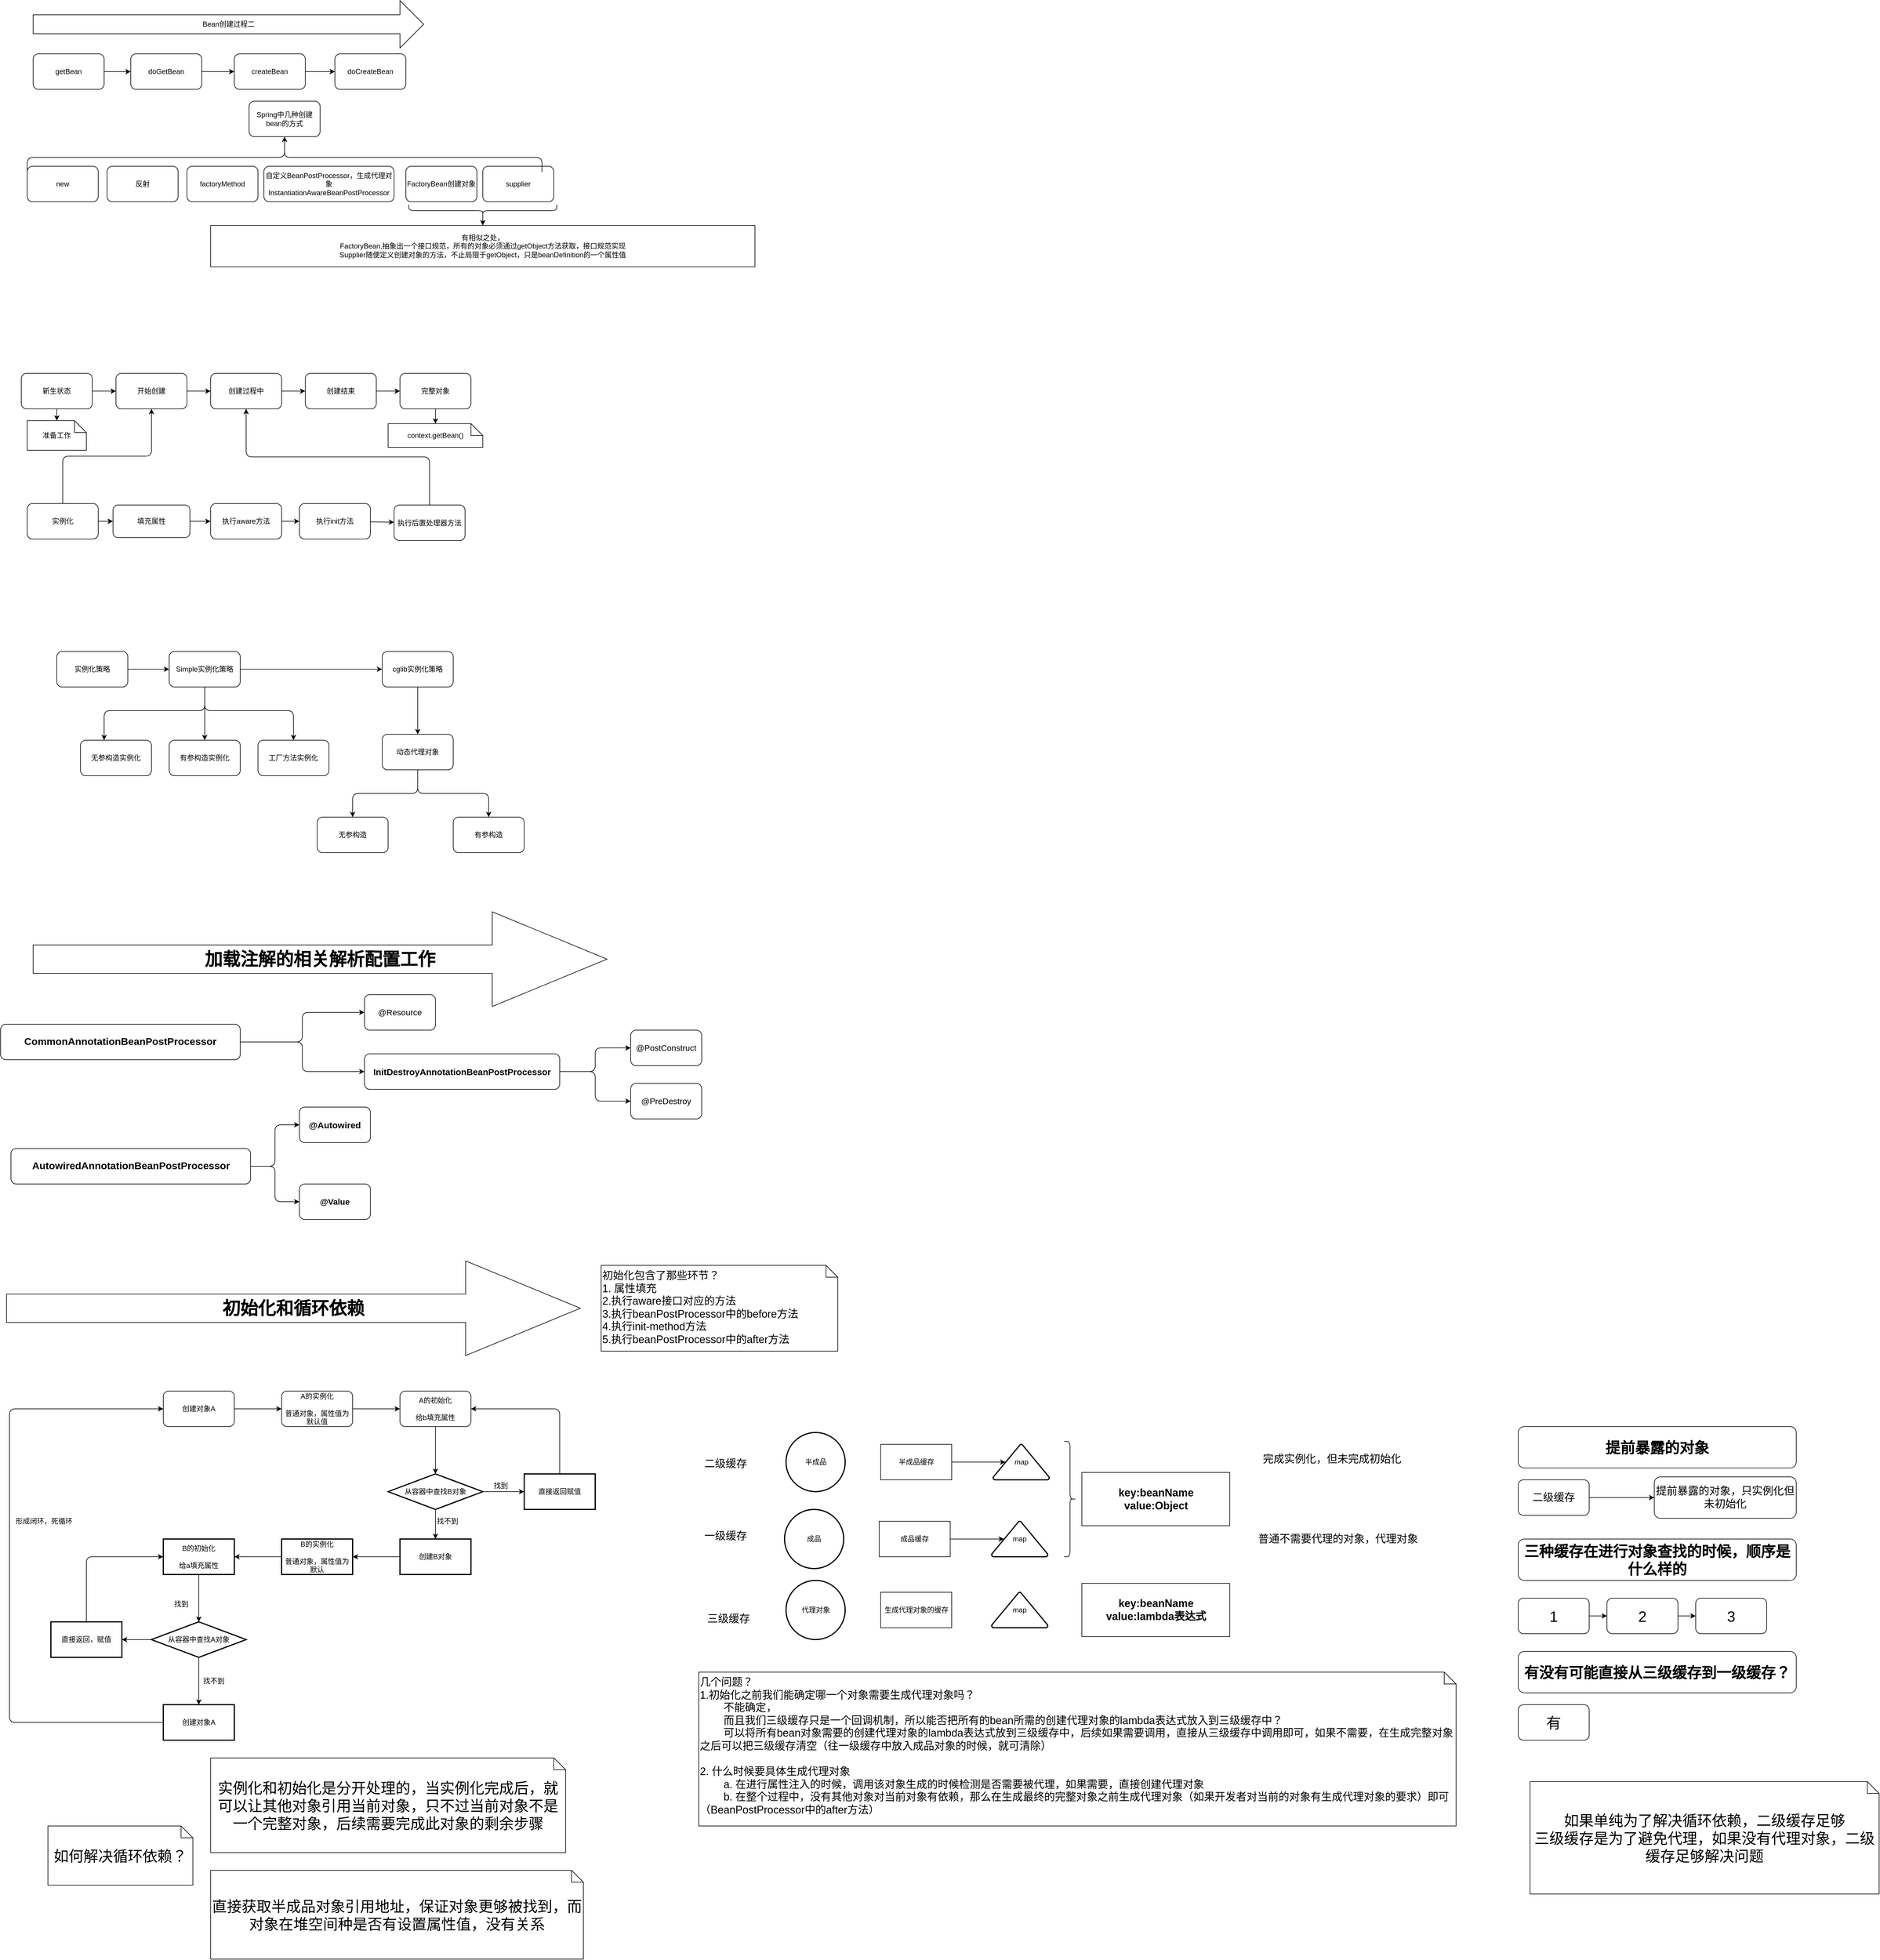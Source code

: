 <mxfile>
    <diagram id="0c6S5G5RvyebtHSAQ-_h" name="Page-1">
        <mxGraphModel dx="1361" dy="790" grid="1" gridSize="10" guides="1" tooltips="1" connect="1" arrows="1" fold="1" page="1" pageScale="1" pageWidth="10000000" pageHeight="10000000" math="0" shadow="0">
            <root>
                <mxCell id="0"/>
                <mxCell id="1" parent="0"/>
                <mxCell id="19" value="Bean创建过程二" style="html=1;shadow=0;dashed=0;align=center;verticalAlign=middle;shape=mxgraph.arrows2.arrow;dy=0.6;dx=40;notch=0;" parent="1" vertex="1">
                    <mxGeometry x="90" y="230" width="660" height="80" as="geometry"/>
                </mxCell>
                <mxCell id="24" style="edgeStyle=none;html=1;exitX=1;exitY=0.5;exitDx=0;exitDy=0;" parent="1" source="20" target="21" edge="1">
                    <mxGeometry relative="1" as="geometry"/>
                </mxCell>
                <mxCell id="20" value="getBean" style="rounded=1;whiteSpace=wrap;html=1;" parent="1" vertex="1">
                    <mxGeometry x="90" y="320" width="120" height="60" as="geometry"/>
                </mxCell>
                <mxCell id="25" style="edgeStyle=none;html=1;exitX=1;exitY=0.5;exitDx=0;exitDy=0;" parent="1" source="21" target="22" edge="1">
                    <mxGeometry relative="1" as="geometry"/>
                </mxCell>
                <mxCell id="21" value="doGetBean" style="rounded=1;whiteSpace=wrap;html=1;" parent="1" vertex="1">
                    <mxGeometry x="255" y="320" width="120" height="60" as="geometry"/>
                </mxCell>
                <mxCell id="26" style="edgeStyle=none;html=1;exitX=1;exitY=0.5;exitDx=0;exitDy=0;" parent="1" source="22" target="23" edge="1">
                    <mxGeometry relative="1" as="geometry"/>
                </mxCell>
                <mxCell id="22" value="createBean" style="rounded=1;whiteSpace=wrap;html=1;" parent="1" vertex="1">
                    <mxGeometry x="430" y="320" width="120" height="60" as="geometry"/>
                </mxCell>
                <mxCell id="23" value="doCreateBean" style="rounded=1;whiteSpace=wrap;html=1;" parent="1" vertex="1">
                    <mxGeometry x="600" y="320" width="120" height="60" as="geometry"/>
                </mxCell>
                <mxCell id="27" value="new" style="rounded=1;whiteSpace=wrap;html=1;" parent="1" vertex="1">
                    <mxGeometry x="80" y="510" width="120" height="60" as="geometry"/>
                </mxCell>
                <mxCell id="28" value="反射" style="rounded=1;whiteSpace=wrap;html=1;" parent="1" vertex="1">
                    <mxGeometry x="215" y="510" width="120" height="60" as="geometry"/>
                </mxCell>
                <mxCell id="29" value="factoryMethod" style="rounded=1;whiteSpace=wrap;html=1;" parent="1" vertex="1">
                    <mxGeometry x="350" y="510" width="120" height="60" as="geometry"/>
                </mxCell>
                <mxCell id="30" value="supplier" style="rounded=1;whiteSpace=wrap;html=1;" parent="1" vertex="1">
                    <mxGeometry x="850" y="510" width="120" height="60" as="geometry"/>
                </mxCell>
                <mxCell id="38" style="edgeStyle=none;html=1;exitX=0.1;exitY=0.5;exitDx=0;exitDy=0;exitPerimeter=0;entryX=0.5;entryY=1;entryDx=0;entryDy=0;" parent="1" source="31" target="37" edge="1">
                    <mxGeometry relative="1" as="geometry"/>
                </mxCell>
                <mxCell id="31" value="" style="shape=curlyBracket;whiteSpace=wrap;html=1;rounded=1;flipH=1;rotation=-90;" parent="1" vertex="1">
                    <mxGeometry x="490" y="60" width="50" height="870" as="geometry"/>
                </mxCell>
                <mxCell id="37" value="Spring中几种创建bean的方式" style="rounded=1;whiteSpace=wrap;html=1;" parent="1" vertex="1">
                    <mxGeometry x="455" y="400" width="120" height="60" as="geometry"/>
                </mxCell>
                <mxCell id="43" style="edgeStyle=none;html=1;exitX=1;exitY=0.5;exitDx=0;exitDy=0;" parent="1" source="39" target="40" edge="1">
                    <mxGeometry relative="1" as="geometry"/>
                </mxCell>
                <mxCell id="49" style="edgeStyle=none;html=1;exitX=0.5;exitY=1;exitDx=0;exitDy=0;entryX=0.5;entryY=0;entryDx=0;entryDy=0;entryPerimeter=0;" parent="1" source="39" target="48" edge="1">
                    <mxGeometry relative="1" as="geometry"/>
                </mxCell>
                <mxCell id="39" value="新生状态" style="rounded=1;whiteSpace=wrap;html=1;" parent="1" vertex="1">
                    <mxGeometry x="70" y="860" width="120" height="60" as="geometry"/>
                </mxCell>
                <mxCell id="44" style="edgeStyle=none;html=1;exitX=1;exitY=0.5;exitDx=0;exitDy=0;" parent="1" source="40" target="41" edge="1">
                    <mxGeometry relative="1" as="geometry"/>
                </mxCell>
                <mxCell id="40" value="开始创建" style="rounded=1;whiteSpace=wrap;html=1;" parent="1" vertex="1">
                    <mxGeometry x="230" y="860" width="120" height="60" as="geometry"/>
                </mxCell>
                <mxCell id="45" style="edgeStyle=none;html=1;exitX=1;exitY=0.5;exitDx=0;exitDy=0;" parent="1" source="41" target="42" edge="1">
                    <mxGeometry relative="1" as="geometry"/>
                </mxCell>
                <mxCell id="41" value="创建过程中" style="rounded=1;whiteSpace=wrap;html=1;" parent="1" vertex="1">
                    <mxGeometry x="390" y="860" width="120" height="60" as="geometry"/>
                </mxCell>
                <mxCell id="65" value="" style="edgeStyle=orthogonalEdgeStyle;html=1;" parent="1" source="42" target="64" edge="1">
                    <mxGeometry relative="1" as="geometry"/>
                </mxCell>
                <mxCell id="42" value="创建结束" style="rounded=1;whiteSpace=wrap;html=1;" parent="1" vertex="1">
                    <mxGeometry x="550" y="860" width="120" height="60" as="geometry"/>
                </mxCell>
                <mxCell id="48" value="准备工作" style="shape=note;size=20;whiteSpace=wrap;html=1;" parent="1" vertex="1">
                    <mxGeometry x="80" y="940" width="100" height="50" as="geometry"/>
                </mxCell>
                <mxCell id="57" style="edgeStyle=none;html=1;exitX=1;exitY=0.5;exitDx=0;exitDy=0;" parent="1" source="50" target="54" edge="1">
                    <mxGeometry relative="1" as="geometry"/>
                </mxCell>
                <mxCell id="50" value="填充属性" style="rounded=1;whiteSpace=wrap;html=1;" parent="1" vertex="1">
                    <mxGeometry x="225" y="1082.5" width="130" height="55" as="geometry"/>
                </mxCell>
                <mxCell id="60" value="" style="edgeStyle=none;html=1;" parent="1" source="52" target="55" edge="1">
                    <mxGeometry relative="1" as="geometry"/>
                </mxCell>
                <mxCell id="52" value="执行init方法" style="rounded=1;whiteSpace=wrap;html=1;" parent="1" vertex="1">
                    <mxGeometry x="540" y="1080" width="120" height="60" as="geometry"/>
                </mxCell>
                <mxCell id="56" style="edgeStyle=none;html=1;exitX=1;exitY=0.5;exitDx=0;exitDy=0;entryX=0;entryY=0.5;entryDx=0;entryDy=0;" parent="1" source="53" target="50" edge="1">
                    <mxGeometry relative="1" as="geometry"/>
                </mxCell>
                <mxCell id="61" style="edgeStyle=orthogonalEdgeStyle;html=1;exitX=0.5;exitY=0;exitDx=0;exitDy=0;entryX=0.5;entryY=1;entryDx=0;entryDy=0;" parent="1" source="53" target="40" edge="1">
                    <mxGeometry relative="1" as="geometry"/>
                </mxCell>
                <mxCell id="53" value="实例化" style="rounded=1;whiteSpace=wrap;html=1;" parent="1" vertex="1">
                    <mxGeometry x="80" y="1080" width="120" height="60" as="geometry"/>
                </mxCell>
                <mxCell id="59" value="" style="edgeStyle=none;html=1;" parent="1" source="54" target="52" edge="1">
                    <mxGeometry relative="1" as="geometry"/>
                </mxCell>
                <mxCell id="54" value="执行aware方法" style="rounded=1;whiteSpace=wrap;html=1;" parent="1" vertex="1">
                    <mxGeometry x="390" y="1080" width="120" height="60" as="geometry"/>
                </mxCell>
                <mxCell id="63" style="edgeStyle=orthogonalEdgeStyle;html=1;exitX=0.5;exitY=0;exitDx=0;exitDy=0;entryX=0.5;entryY=1;entryDx=0;entryDy=0;" parent="1" source="55" target="41" edge="1">
                    <mxGeometry relative="1" as="geometry"/>
                </mxCell>
                <mxCell id="55" value="执行后置处理器方法" style="rounded=1;whiteSpace=wrap;html=1;" parent="1" vertex="1">
                    <mxGeometry x="700" y="1082.5" width="120" height="60" as="geometry"/>
                </mxCell>
                <mxCell id="67" style="edgeStyle=orthogonalEdgeStyle;html=1;exitX=0.5;exitY=1;exitDx=0;exitDy=0;entryX=0.5;entryY=0;entryDx=0;entryDy=0;entryPerimeter=0;" parent="1" source="64" target="66" edge="1">
                    <mxGeometry relative="1" as="geometry"/>
                </mxCell>
                <mxCell id="64" value="完整对象" style="rounded=1;whiteSpace=wrap;html=1;" parent="1" vertex="1">
                    <mxGeometry x="710" y="860" width="120" height="60" as="geometry"/>
                </mxCell>
                <mxCell id="66" value="context.getBean()" style="shape=note;size=20;whiteSpace=wrap;html=1;" parent="1" vertex="1">
                    <mxGeometry x="690" y="945" width="160" height="40" as="geometry"/>
                </mxCell>
                <mxCell id="69" value="自定义BeanPostProcessor，生成代理对象&lt;br&gt;InstantiationAwareBeanPostProcessor" style="rounded=1;whiteSpace=wrap;html=1;" parent="1" vertex="1">
                    <mxGeometry x="480" y="510" width="220" height="60" as="geometry"/>
                </mxCell>
                <mxCell id="70" value="FactoryBean创建对象" style="rounded=1;whiteSpace=wrap;html=1;" parent="1" vertex="1">
                    <mxGeometry x="720" y="510" width="120" height="60" as="geometry"/>
                </mxCell>
                <mxCell id="74" style="edgeStyle=orthogonalEdgeStyle;html=1;exitX=0.1;exitY=0.5;exitDx=0;exitDy=0;exitPerimeter=0;entryX=0.5;entryY=0;entryDx=0;entryDy=0;" parent="1" source="71" target="75" edge="1">
                    <mxGeometry relative="1" as="geometry">
                        <mxPoint x="850" y="630" as="targetPoint"/>
                    </mxGeometry>
                </mxCell>
                <mxCell id="71" value="" style="shape=curlyBracket;whiteSpace=wrap;html=1;rounded=1;flipH=1;rotation=90;" parent="1" vertex="1">
                    <mxGeometry x="840" y="460" width="20" height="250" as="geometry"/>
                </mxCell>
                <mxCell id="75" value="有相似之处，&lt;br&gt;FactoryBean,抽象出一个接口规范，所有的对象必须通过getObject方法获取，接口规范实现&lt;br&gt;Supplier随便定义创建对象的方法，不止局限于getObject，只是beanDefinition的一个属性值" style="rounded=0;whiteSpace=wrap;html=1;" parent="1" vertex="1">
                    <mxGeometry x="390" y="610" width="920" height="70" as="geometry"/>
                </mxCell>
                <mxCell id="80" value="" style="edgeStyle=none;html=1;" edge="1" parent="1" source="76" target="77">
                    <mxGeometry relative="1" as="geometry"/>
                </mxCell>
                <mxCell id="76" value="实例化策略" style="rounded=1;whiteSpace=wrap;html=1;" vertex="1" parent="1">
                    <mxGeometry x="130" y="1330" width="120" height="60" as="geometry"/>
                </mxCell>
                <mxCell id="79" style="edgeStyle=none;html=1;exitX=1;exitY=0.5;exitDx=0;exitDy=0;" edge="1" parent="1" source="77" target="78">
                    <mxGeometry relative="1" as="geometry"/>
                </mxCell>
                <mxCell id="82" value="" style="edgeStyle=orthogonalEdgeStyle;html=1;" edge="1" parent="1" source="77" target="81">
                    <mxGeometry relative="1" as="geometry">
                        <Array as="points">
                            <mxPoint x="380" y="1430"/>
                            <mxPoint x="210" y="1430"/>
                        </Array>
                    </mxGeometry>
                </mxCell>
                <mxCell id="87" value="" style="edgeStyle=orthogonalEdgeStyle;html=1;" edge="1" parent="1" source="77" target="83">
                    <mxGeometry relative="1" as="geometry"/>
                </mxCell>
                <mxCell id="91" style="edgeStyle=orthogonalEdgeStyle;html=1;exitX=0.5;exitY=1;exitDx=0;exitDy=0;entryX=0.5;entryY=0;entryDx=0;entryDy=0;" edge="1" parent="1" source="77" target="89">
                    <mxGeometry relative="1" as="geometry">
                        <Array as="points">
                            <mxPoint x="380" y="1430"/>
                            <mxPoint x="530" y="1430"/>
                        </Array>
                    </mxGeometry>
                </mxCell>
                <mxCell id="77" value="Simple实例化策略" style="rounded=1;whiteSpace=wrap;html=1;" vertex="1" parent="1">
                    <mxGeometry x="320" y="1330" width="120" height="60" as="geometry"/>
                </mxCell>
                <mxCell id="93" value="" style="edgeStyle=orthogonalEdgeStyle;html=1;" edge="1" parent="1" source="78" target="92">
                    <mxGeometry relative="1" as="geometry"/>
                </mxCell>
                <mxCell id="78" value="cglib实例化策略" style="rounded=1;whiteSpace=wrap;html=1;" vertex="1" parent="1">
                    <mxGeometry x="680" y="1330" width="120" height="60" as="geometry"/>
                </mxCell>
                <mxCell id="81" value="无参构造实例化" style="rounded=1;whiteSpace=wrap;html=1;" vertex="1" parent="1">
                    <mxGeometry x="170" y="1480" width="120" height="60" as="geometry"/>
                </mxCell>
                <mxCell id="83" value="有参构造实例化" style="rounded=1;whiteSpace=wrap;html=1;" vertex="1" parent="1">
                    <mxGeometry x="320" y="1480" width="120" height="60" as="geometry"/>
                </mxCell>
                <mxCell id="89" value="工厂方法实例化" style="rounded=1;whiteSpace=wrap;html=1;" vertex="1" parent="1">
                    <mxGeometry x="470" y="1480" width="120" height="60" as="geometry"/>
                </mxCell>
                <mxCell id="95" value="" style="edgeStyle=orthogonalEdgeStyle;html=1;" edge="1" parent="1" source="92" target="94">
                    <mxGeometry relative="1" as="geometry"/>
                </mxCell>
                <mxCell id="96" style="edgeStyle=orthogonalEdgeStyle;html=1;exitX=0.5;exitY=1;exitDx=0;exitDy=0;entryX=0.5;entryY=0;entryDx=0;entryDy=0;" edge="1" parent="1" source="92" target="97">
                    <mxGeometry relative="1" as="geometry">
                        <mxPoint x="880" y="1610" as="targetPoint"/>
                    </mxGeometry>
                </mxCell>
                <mxCell id="92" value="动态代理对象" style="rounded=1;whiteSpace=wrap;html=1;" vertex="1" parent="1">
                    <mxGeometry x="680" y="1470" width="120" height="60" as="geometry"/>
                </mxCell>
                <mxCell id="94" value="无参构造" style="rounded=1;whiteSpace=wrap;html=1;" vertex="1" parent="1">
                    <mxGeometry x="570" y="1610" width="120" height="60" as="geometry"/>
                </mxCell>
                <mxCell id="97" value="有参构造" style="rounded=1;whiteSpace=wrap;html=1;" vertex="1" parent="1">
                    <mxGeometry x="800" y="1610" width="120" height="60" as="geometry"/>
                </mxCell>
                <mxCell id="98" value="&lt;b&gt;&lt;font style=&quot;font-size: 30px&quot;&gt;加载注解的相关解析配置工作&lt;/font&gt;&lt;/b&gt;" style="shape=singleArrow;whiteSpace=wrap;html=1;" vertex="1" parent="1">
                    <mxGeometry x="90" y="1770" width="970" height="160" as="geometry"/>
                </mxCell>
                <mxCell id="101" value="" style="edgeStyle=orthogonalEdgeStyle;html=1;" edge="1" parent="1" source="99" target="100">
                    <mxGeometry relative="1" as="geometry"/>
                </mxCell>
                <mxCell id="102" style="edgeStyle=orthogonalEdgeStyle;html=1;exitX=1;exitY=0.5;exitDx=0;exitDy=0;" edge="1" parent="1" source="99" target="103">
                    <mxGeometry relative="1" as="geometry">
                        <mxPoint x="550" y="2050" as="targetPoint"/>
                    </mxGeometry>
                </mxCell>
                <mxCell id="99" value="&lt;font style=&quot;font-size: 17px&quot;&gt;&lt;b&gt;CommonAnnotationBeanPostProcessor&lt;/b&gt;&lt;/font&gt;" style="rounded=1;whiteSpace=wrap;html=1;" vertex="1" parent="1">
                    <mxGeometry x="35" y="1960" width="405" height="60" as="geometry"/>
                </mxCell>
                <mxCell id="100" value="&lt;font style=&quot;font-size: 14px&quot;&gt;@Resource&lt;/font&gt;" style="rounded=1;whiteSpace=wrap;html=1;" vertex="1" parent="1">
                    <mxGeometry x="650" y="1910" width="120" height="60" as="geometry"/>
                </mxCell>
                <mxCell id="106" style="edgeStyle=orthogonalEdgeStyle;html=1;exitX=1;exitY=0.5;exitDx=0;exitDy=0;" edge="1" parent="1" source="103" target="104">
                    <mxGeometry relative="1" as="geometry"/>
                </mxCell>
                <mxCell id="107" style="edgeStyle=orthogonalEdgeStyle;html=1;exitX=1;exitY=0.5;exitDx=0;exitDy=0;entryX=0;entryY=0.5;entryDx=0;entryDy=0;" edge="1" parent="1" source="103" target="105">
                    <mxGeometry relative="1" as="geometry"/>
                </mxCell>
                <mxCell id="103" value="&lt;b&gt;&lt;font style=&quot;font-size: 15px&quot;&gt;InitDestroyAnnotationBeanPostProcessor&lt;/font&gt;&lt;/b&gt;" style="rounded=1;whiteSpace=wrap;html=1;" vertex="1" parent="1">
                    <mxGeometry x="650" y="2010" width="330" height="60" as="geometry"/>
                </mxCell>
                <mxCell id="104" value="&lt;font style=&quot;font-size: 14px&quot;&gt;@PostConstruct&lt;/font&gt;" style="rounded=1;whiteSpace=wrap;html=1;" vertex="1" parent="1">
                    <mxGeometry x="1100" y="1970" width="120" height="60" as="geometry"/>
                </mxCell>
                <mxCell id="105" value="&lt;font style=&quot;font-size: 14px&quot;&gt;@PreDestroy&lt;/font&gt;" style="rounded=1;whiteSpace=wrap;html=1;" vertex="1" parent="1">
                    <mxGeometry x="1100" y="2060" width="120" height="60" as="geometry"/>
                </mxCell>
                <mxCell id="111" style="edgeStyle=orthogonalEdgeStyle;html=1;exitX=1;exitY=0.5;exitDx=0;exitDy=0;entryX=0;entryY=0.5;entryDx=0;entryDy=0;" edge="1" parent="1" source="108" target="109">
                    <mxGeometry relative="1" as="geometry"/>
                </mxCell>
                <mxCell id="112" style="edgeStyle=orthogonalEdgeStyle;html=1;exitX=1;exitY=0.5;exitDx=0;exitDy=0;entryX=0;entryY=0.5;entryDx=0;entryDy=0;" edge="1" parent="1" source="108" target="110">
                    <mxGeometry relative="1" as="geometry"/>
                </mxCell>
                <mxCell id="108" value="&lt;font style=&quot;font-size: 17px&quot;&gt;&lt;b&gt;AutowiredAnnotationBeanPostProcessor&lt;/b&gt;&lt;/font&gt;" style="rounded=1;whiteSpace=wrap;html=1;" vertex="1" parent="1">
                    <mxGeometry x="52.5" y="2170" width="405" height="60" as="geometry"/>
                </mxCell>
                <mxCell id="109" value="&lt;b&gt;&lt;font style=&quot;font-size: 15px&quot;&gt;@Autowired&lt;/font&gt;&lt;/b&gt;" style="rounded=1;whiteSpace=wrap;html=1;" vertex="1" parent="1">
                    <mxGeometry x="540" y="2100" width="120" height="60" as="geometry"/>
                </mxCell>
                <mxCell id="110" value="&lt;font style=&quot;font-size: 14px&quot;&gt;&lt;b&gt;@Value&lt;/b&gt;&lt;/font&gt;" style="rounded=1;whiteSpace=wrap;html=1;" vertex="1" parent="1">
                    <mxGeometry x="540" y="2230" width="120" height="60" as="geometry"/>
                </mxCell>
                <mxCell id="113" value="&lt;b&gt;&lt;font style=&quot;font-size: 30px&quot;&gt;初始化和循环依赖&lt;/font&gt;&lt;/b&gt;" style="shape=singleArrow;whiteSpace=wrap;html=1;" vertex="1" parent="1">
                    <mxGeometry x="45" y="2360" width="970" height="160" as="geometry"/>
                </mxCell>
                <mxCell id="117" value="" style="edgeStyle=orthogonalEdgeStyle;html=1;" edge="1" parent="1" source="115" target="116">
                    <mxGeometry relative="1" as="geometry"/>
                </mxCell>
                <mxCell id="115" value="创建对象A" style="rounded=1;whiteSpace=wrap;html=1;" vertex="1" parent="1">
                    <mxGeometry x="310" y="2580" width="120" height="60" as="geometry"/>
                </mxCell>
                <mxCell id="119" value="" style="edgeStyle=orthogonalEdgeStyle;html=1;" edge="1" parent="1" source="116" target="118">
                    <mxGeometry relative="1" as="geometry"/>
                </mxCell>
                <mxCell id="116" value="A的实例化&lt;br&gt;&lt;br&gt;普通对象，属性值为默认值" style="rounded=1;whiteSpace=wrap;html=1;" vertex="1" parent="1">
                    <mxGeometry x="510" y="2580" width="120" height="60" as="geometry"/>
                </mxCell>
                <mxCell id="126" value="" style="edgeStyle=orthogonalEdgeStyle;html=1;" edge="1" parent="1" source="118" target="124">
                    <mxGeometry relative="1" as="geometry"/>
                </mxCell>
                <mxCell id="118" value="A的初始化&lt;br&gt;&lt;br&gt;给b填充属性" style="rounded=1;whiteSpace=wrap;html=1;" vertex="1" parent="1">
                    <mxGeometry x="710" y="2580" width="120" height="60" as="geometry"/>
                </mxCell>
                <mxCell id="128" value="" style="edgeStyle=orthogonalEdgeStyle;html=1;" edge="1" parent="1" source="124" target="127">
                    <mxGeometry relative="1" as="geometry">
                        <Array as="points">
                            <mxPoint x="880" y="2750"/>
                            <mxPoint x="880" y="2750"/>
                        </Array>
                    </mxGeometry>
                </mxCell>
                <mxCell id="136" value="" style="edgeStyle=orthogonalEdgeStyle;html=1;" edge="1" parent="1" source="124" target="135">
                    <mxGeometry relative="1" as="geometry"/>
                </mxCell>
                <mxCell id="124" value="&lt;span&gt;从容器中查找B对象&lt;/span&gt;" style="strokeWidth=2;html=1;shape=mxgraph.flowchart.decision;whiteSpace=wrap;" vertex="1" parent="1">
                    <mxGeometry x="690" y="2720" width="160" height="60" as="geometry"/>
                </mxCell>
                <mxCell id="129" style="edgeStyle=orthogonalEdgeStyle;html=1;exitX=0.5;exitY=0;exitDx=0;exitDy=0;entryX=1;entryY=0.5;entryDx=0;entryDy=0;" edge="1" parent="1" source="127" target="118">
                    <mxGeometry relative="1" as="geometry"/>
                </mxCell>
                <mxCell id="127" value="直接返回赋值" style="whiteSpace=wrap;html=1;strokeWidth=2;" vertex="1" parent="1">
                    <mxGeometry x="920" y="2720" width="120" height="60" as="geometry"/>
                </mxCell>
                <mxCell id="131" value="找到" style="text;html=1;align=center;verticalAlign=middle;resizable=0;points=[];autosize=1;strokeColor=none;" vertex="1" parent="1">
                    <mxGeometry x="860" y="2730" width="40" height="20" as="geometry"/>
                </mxCell>
                <mxCell id="143" value="" style="edgeStyle=orthogonalEdgeStyle;html=1;" edge="1" parent="1" source="135" target="142">
                    <mxGeometry relative="1" as="geometry"/>
                </mxCell>
                <mxCell id="135" value="创建B对象" style="whiteSpace=wrap;html=1;strokeWidth=2;" vertex="1" parent="1">
                    <mxGeometry x="710" y="2830" width="120" height="60" as="geometry"/>
                </mxCell>
                <mxCell id="137" value="找不到" style="text;html=1;align=center;verticalAlign=middle;resizable=0;points=[];autosize=1;strokeColor=none;" vertex="1" parent="1">
                    <mxGeometry x="765" y="2790" width="50" height="20" as="geometry"/>
                </mxCell>
                <mxCell id="145" value="" style="edgeStyle=orthogonalEdgeStyle;html=1;" edge="1" parent="1" source="142" target="144">
                    <mxGeometry relative="1" as="geometry"/>
                </mxCell>
                <mxCell id="142" value="B的实例化&lt;br&gt;&lt;br&gt;普通对象，属性值为默认" style="whiteSpace=wrap;html=1;strokeWidth=2;" vertex="1" parent="1">
                    <mxGeometry x="510" y="2830" width="120" height="60" as="geometry"/>
                </mxCell>
                <mxCell id="151" value="" style="edgeStyle=orthogonalEdgeStyle;html=1;" edge="1" parent="1" source="144" target="150">
                    <mxGeometry relative="1" as="geometry"/>
                </mxCell>
                <mxCell id="144" value="B的初始化&lt;br&gt;&lt;br&gt;给a填充属性" style="whiteSpace=wrap;html=1;strokeWidth=2;" vertex="1" parent="1">
                    <mxGeometry x="310" y="2830" width="120" height="60" as="geometry"/>
                </mxCell>
                <mxCell id="153" value="" style="edgeStyle=orthogonalEdgeStyle;html=1;" edge="1" parent="1" source="150" target="152">
                    <mxGeometry relative="1" as="geometry"/>
                </mxCell>
                <mxCell id="161" value="" style="edgeStyle=orthogonalEdgeStyle;html=1;" edge="1" parent="1" source="150" target="160">
                    <mxGeometry relative="1" as="geometry"/>
                </mxCell>
                <mxCell id="150" value="&lt;span&gt;从容器中查找A对象&lt;/span&gt;" style="strokeWidth=2;html=1;shape=mxgraph.flowchart.decision;whiteSpace=wrap;" vertex="1" parent="1">
                    <mxGeometry x="290" y="2970" width="160" height="60" as="geometry"/>
                </mxCell>
                <mxCell id="165" style="edgeStyle=orthogonalEdgeStyle;html=1;exitX=0;exitY=0.5;exitDx=0;exitDy=0;entryX=0;entryY=0.5;entryDx=0;entryDy=0;" edge="1" parent="1" source="152" target="115">
                    <mxGeometry relative="1" as="geometry">
                        <Array as="points">
                            <mxPoint x="50" y="3140"/>
                            <mxPoint x="50" y="2610"/>
                        </Array>
                    </mxGeometry>
                </mxCell>
                <mxCell id="152" value="创建对象A" style="whiteSpace=wrap;html=1;strokeWidth=2;" vertex="1" parent="1">
                    <mxGeometry x="310" y="3110" width="120" height="60" as="geometry"/>
                </mxCell>
                <mxCell id="157" value="找到" style="text;html=1;align=center;verticalAlign=middle;resizable=0;points=[];autosize=1;strokeColor=none;" vertex="1" parent="1">
                    <mxGeometry x="320" y="2930" width="40" height="20" as="geometry"/>
                </mxCell>
                <mxCell id="159" value="找不到" style="text;html=1;align=center;verticalAlign=middle;resizable=0;points=[];autosize=1;strokeColor=none;" vertex="1" parent="1">
                    <mxGeometry x="370" y="3060" width="50" height="20" as="geometry"/>
                </mxCell>
                <mxCell id="164" style="edgeStyle=orthogonalEdgeStyle;html=1;exitX=0.5;exitY=0;exitDx=0;exitDy=0;entryX=0;entryY=0.5;entryDx=0;entryDy=0;" edge="1" parent="1" source="160" target="144">
                    <mxGeometry relative="1" as="geometry"/>
                </mxCell>
                <mxCell id="160" value="直接返回，赋值" style="whiteSpace=wrap;html=1;strokeWidth=2;" vertex="1" parent="1">
                    <mxGeometry x="120" y="2970" width="120" height="60" as="geometry"/>
                </mxCell>
                <mxCell id="166" value="形成闭环，死循环" style="text;html=1;align=center;verticalAlign=middle;resizable=0;points=[];autosize=1;strokeColor=none;" vertex="1" parent="1">
                    <mxGeometry x="52.5" y="2790" width="110" height="20" as="geometry"/>
                </mxCell>
                <mxCell id="167" value="半成品" style="strokeWidth=2;html=1;shape=mxgraph.flowchart.start_2;whiteSpace=wrap;" vertex="1" parent="1">
                    <mxGeometry x="1362.5" y="2650" width="100" height="100" as="geometry"/>
                </mxCell>
                <mxCell id="176" style="edgeStyle=orthogonalEdgeStyle;html=1;exitX=1;exitY=0.5;exitDx=0;exitDy=0;entryX=0.22;entryY=0.5;entryDx=0;entryDy=0;entryPerimeter=0;" edge="1" parent="1" source="168" target="169">
                    <mxGeometry relative="1" as="geometry"/>
                </mxCell>
                <mxCell id="168" value="半成品缓存" style="whiteSpace=wrap;html=1;" vertex="1" parent="1">
                    <mxGeometry x="1522.5" y="2670" width="120" height="60" as="geometry"/>
                </mxCell>
                <mxCell id="169" value="map" style="strokeWidth=2;html=1;shape=mxgraph.flowchart.extract_or_measurement;whiteSpace=wrap;" vertex="1" parent="1">
                    <mxGeometry x="1712.5" y="2670" width="95" height="60" as="geometry"/>
                </mxCell>
                <mxCell id="170" value="成品" style="strokeWidth=2;html=1;shape=mxgraph.flowchart.start_2;whiteSpace=wrap;" vertex="1" parent="1">
                    <mxGeometry x="1360" y="2780" width="100" height="100" as="geometry"/>
                </mxCell>
                <mxCell id="178" style="edgeStyle=orthogonalEdgeStyle;html=1;exitX=1;exitY=0.5;exitDx=0;exitDy=0;entryX=0.22;entryY=0.5;entryDx=0;entryDy=0;entryPerimeter=0;" edge="1" parent="1" source="171" target="172">
                    <mxGeometry relative="1" as="geometry"/>
                </mxCell>
                <mxCell id="171" value="成品缓存" style="whiteSpace=wrap;html=1;" vertex="1" parent="1">
                    <mxGeometry x="1520" y="2800" width="120" height="60" as="geometry"/>
                </mxCell>
                <mxCell id="172" value="map" style="strokeWidth=2;html=1;shape=mxgraph.flowchart.extract_or_measurement;whiteSpace=wrap;" vertex="1" parent="1">
                    <mxGeometry x="1710" y="2800" width="95" height="60" as="geometry"/>
                </mxCell>
                <mxCell id="173" value="代理对象" style="strokeWidth=2;html=1;shape=mxgraph.flowchart.start_2;whiteSpace=wrap;" vertex="1" parent="1">
                    <mxGeometry x="1362.5" y="2900" width="100" height="100" as="geometry"/>
                </mxCell>
                <mxCell id="174" value="生成代理对象的缓存" style="whiteSpace=wrap;html=1;" vertex="1" parent="1">
                    <mxGeometry x="1522.5" y="2920" width="120" height="60" as="geometry"/>
                </mxCell>
                <mxCell id="175" value="map" style="strokeWidth=2;html=1;shape=mxgraph.flowchart.extract_or_measurement;whiteSpace=wrap;" vertex="1" parent="1">
                    <mxGeometry x="1710" y="2920" width="95" height="60" as="geometry"/>
                </mxCell>
                <mxCell id="179" value="" style="shape=curlyBracket;whiteSpace=wrap;html=1;rounded=1;flipH=1;size=0.5;" vertex="1" parent="1">
                    <mxGeometry x="1832.5" y="2665" width="20" height="195" as="geometry"/>
                </mxCell>
                <mxCell id="180" value="key:beanName&lt;br style=&quot;font-size: 18px;&quot;&gt;value:Object" style="whiteSpace=wrap;html=1;fontStyle=1;fontSize=18;" vertex="1" parent="1">
                    <mxGeometry x="1862.5" y="2717.5" width="250" height="90" as="geometry"/>
                </mxCell>
                <mxCell id="181" value="key:beanName&lt;br style=&quot;font-size: 18px&quot;&gt;value:lambda表达式" style="whiteSpace=wrap;html=1;fontStyle=1;fontSize=18;" vertex="1" parent="1">
                    <mxGeometry x="1862.5" y="2905" width="250" height="90" as="geometry"/>
                </mxCell>
                <mxCell id="182" value="一级缓存" style="text;html=1;align=center;verticalAlign=middle;resizable=0;points=[];autosize=1;strokeColor=none;fontSize=18;" vertex="1" parent="1">
                    <mxGeometry x="1215" y="2810" width="90" height="30" as="geometry"/>
                </mxCell>
                <mxCell id="183" value="二级缓存" style="text;html=1;align=center;verticalAlign=middle;resizable=0;points=[];autosize=1;strokeColor=none;fontSize=18;" vertex="1" parent="1">
                    <mxGeometry x="1215" y="2687.5" width="90" height="30" as="geometry"/>
                </mxCell>
                <mxCell id="184" value="三级缓存" style="text;html=1;align=center;verticalAlign=middle;resizable=0;points=[];autosize=1;strokeColor=none;fontSize=18;" vertex="1" parent="1">
                    <mxGeometry x="1220" y="2950" width="90" height="30" as="geometry"/>
                </mxCell>
                <mxCell id="186" value="初始化包含了那些环节？&lt;br&gt;1. 属性填充&lt;br&gt;2.执行aware接口对应的方法&lt;br&gt;3.执行beanPostProcessor中的before方法&lt;br&gt;4.执行init-method方法&lt;br&gt;5.执行beanPostProcessor中的after方法" style="shape=note;size=20;whiteSpace=wrap;html=1;fontSize=18;align=left;verticalAlign=top;" vertex="1" parent="1">
                    <mxGeometry x="1050" y="2367.5" width="400" height="145" as="geometry"/>
                </mxCell>
                <mxCell id="187" value="几个问题？&lt;br&gt;1.初始化之前我们能确定哪一个对象需要生成代理对象吗？&lt;br&gt;&lt;span style=&quot;white-space: pre&quot;&gt;&#9;&lt;/span&gt;不能确定，&lt;br&gt;&lt;span style=&quot;white-space: pre&quot;&gt;&#9;&lt;/span&gt;而且我们三级缓存只是一个回调机制，所以能否把所有的bean所需的创建代理对象的lambda表达式放入到三级缓存中？&lt;br&gt;&lt;span style=&quot;white-space: pre&quot;&gt;&#9;&lt;/span&gt;可以将所有bean对象需要的创建代理对象的lambda表达式放到三级缓存中，后续如果需要调用，直接从三级缓存中调用即可，如果不需要，在生成完整对象之后可以把三级缓存清空（往一级缓存中放入成品对象的时候，就可清除）&lt;br&gt;&lt;br&gt;2. 什么时候要具体生成代理对象&lt;br&gt;&lt;span style=&quot;white-space: pre&quot;&gt;&#9;&lt;/span&gt;a. 在进行属性注入的时候，调用该对象生成的时候检测是否需要被代理，如果需要，直接创建代理对象&lt;br&gt;&lt;span style=&quot;white-space: pre&quot;&gt;&#9;&lt;/span&gt;b. 在整个过程中，没有其他对象对当前对象有依赖，那么在生成最终的完整对象之前生成代理对象（如果开发者对当前的对象有生成代理对象的要求）即可（BeanPostProcessor中的after方法）" style="shape=note;size=20;whiteSpace=wrap;html=1;fontSize=18;verticalAlign=top;align=left;" vertex="1" parent="1">
                    <mxGeometry x="1215" y="3055" width="1280" height="260" as="geometry"/>
                </mxCell>
                <mxCell id="189" value="完成实例化，但未完成初始化" style="text;html=1;align=center;verticalAlign=middle;resizable=0;points=[];autosize=1;strokeColor=none;fontSize=18;" vertex="1" parent="1">
                    <mxGeometry x="2160" y="2680" width="250" height="30" as="geometry"/>
                </mxCell>
                <mxCell id="190" value="普通不需要代理的对象，代理对象" style="text;html=1;align=center;verticalAlign=middle;resizable=0;points=[];autosize=1;strokeColor=none;fontSize=18;" vertex="1" parent="1">
                    <mxGeometry x="2150" y="2815" width="290" height="30" as="geometry"/>
                </mxCell>
                <mxCell id="192" value="提前暴露的对象" style="rounded=1;whiteSpace=wrap;html=1;fontSize=25;align=center;verticalAlign=middle;fontStyle=1" vertex="1" parent="1">
                    <mxGeometry x="2600" y="2640" width="470" height="70" as="geometry"/>
                </mxCell>
                <mxCell id="195" value="" style="edgeStyle=orthogonalEdgeStyle;html=1;fontSize=18;" edge="1" parent="1" source="193" target="194">
                    <mxGeometry relative="1" as="geometry"/>
                </mxCell>
                <mxCell id="193" value="二级缓存" style="rounded=1;whiteSpace=wrap;html=1;fontSize=18;align=center;verticalAlign=middle;" vertex="1" parent="1">
                    <mxGeometry x="2600" y="2730" width="120" height="60" as="geometry"/>
                </mxCell>
                <mxCell id="194" value="提前暴露的对象，只实例化但未初始化" style="rounded=1;whiteSpace=wrap;html=1;fontSize=18;" vertex="1" parent="1">
                    <mxGeometry x="2830" y="2725" width="240" height="70" as="geometry"/>
                </mxCell>
                <mxCell id="196" value="三种缓存在进行对象查找的时候，顺序是什么样的" style="rounded=1;whiteSpace=wrap;html=1;fontSize=25;align=center;verticalAlign=middle;fontStyle=1" vertex="1" parent="1">
                    <mxGeometry x="2600" y="2830" width="470" height="70" as="geometry"/>
                </mxCell>
                <mxCell id="200" value="" style="edgeStyle=orthogonalEdgeStyle;html=1;fontSize=25;" edge="1" parent="1" source="197" target="198">
                    <mxGeometry relative="1" as="geometry"/>
                </mxCell>
                <mxCell id="197" value="1" style="rounded=1;whiteSpace=wrap;html=1;fontSize=25;align=center;verticalAlign=middle;" vertex="1" parent="1">
                    <mxGeometry x="2600" y="2930" width="120" height="60" as="geometry"/>
                </mxCell>
                <mxCell id="201" value="" style="edgeStyle=orthogonalEdgeStyle;html=1;fontSize=25;" edge="1" parent="1" source="198" target="199">
                    <mxGeometry relative="1" as="geometry"/>
                </mxCell>
                <mxCell id="198" value="2" style="rounded=1;whiteSpace=wrap;html=1;fontSize=25;align=center;verticalAlign=middle;" vertex="1" parent="1">
                    <mxGeometry x="2750" y="2930" width="120" height="60" as="geometry"/>
                </mxCell>
                <mxCell id="199" value="3" style="rounded=1;whiteSpace=wrap;html=1;fontSize=25;align=center;verticalAlign=middle;" vertex="1" parent="1">
                    <mxGeometry x="2900" y="2930" width="120" height="60" as="geometry"/>
                </mxCell>
                <mxCell id="202" value="有没有可能直接从三级缓存到一级缓存？" style="rounded=1;whiteSpace=wrap;html=1;fontSize=25;align=center;verticalAlign=middle;fontStyle=1" vertex="1" parent="1">
                    <mxGeometry x="2600" y="3020" width="470" height="70" as="geometry"/>
                </mxCell>
                <mxCell id="203" value="如果单纯为了解决循环依赖，二级缓存足够&lt;br&gt;三级缓存是为了避免代理，如果没有代理对象，二级缓存足够解决问题" style="shape=note;size=20;whiteSpace=wrap;html=1;fontSize=25;align=center;verticalAlign=middle;" vertex="1" parent="1">
                    <mxGeometry x="2620" y="3240" width="590" height="190" as="geometry"/>
                </mxCell>
                <mxCell id="204" value="有" style="rounded=1;whiteSpace=wrap;html=1;fontSize=25;align=center;verticalAlign=middle;" vertex="1" parent="1">
                    <mxGeometry x="2600" y="3110" width="120" height="60" as="geometry"/>
                </mxCell>
                <mxCell id="205" value="如何解决循环依赖？" style="shape=note;size=20;whiteSpace=wrap;html=1;fontSize=25;align=center;verticalAlign=middle;" vertex="1" parent="1">
                    <mxGeometry x="115" y="3315" width="245" height="100" as="geometry"/>
                </mxCell>
                <mxCell id="206" value="实例化和初始化是分开处理的，当实例化完成后，就可以让其他对象引用当前对象，只不过当前对象不是一个完整对象，后续需要完成此对象的剩余步骤" style="shape=note;size=20;whiteSpace=wrap;html=1;fontSize=25;align=center;verticalAlign=middle;" vertex="1" parent="1">
                    <mxGeometry x="390" y="3200" width="600" height="160" as="geometry"/>
                </mxCell>
                <mxCell id="208" value="直接获取半成品对象引用地址，保证对象更够被找到，而对象在堆空间种是否有设置属性值，没有关系" style="shape=note;size=20;whiteSpace=wrap;html=1;fontSize=25;align=center;verticalAlign=middle;" vertex="1" parent="1">
                    <mxGeometry x="390" y="3390" width="630" height="150" as="geometry"/>
                </mxCell>
            </root>
        </mxGraphModel>
    </diagram>
</mxfile>